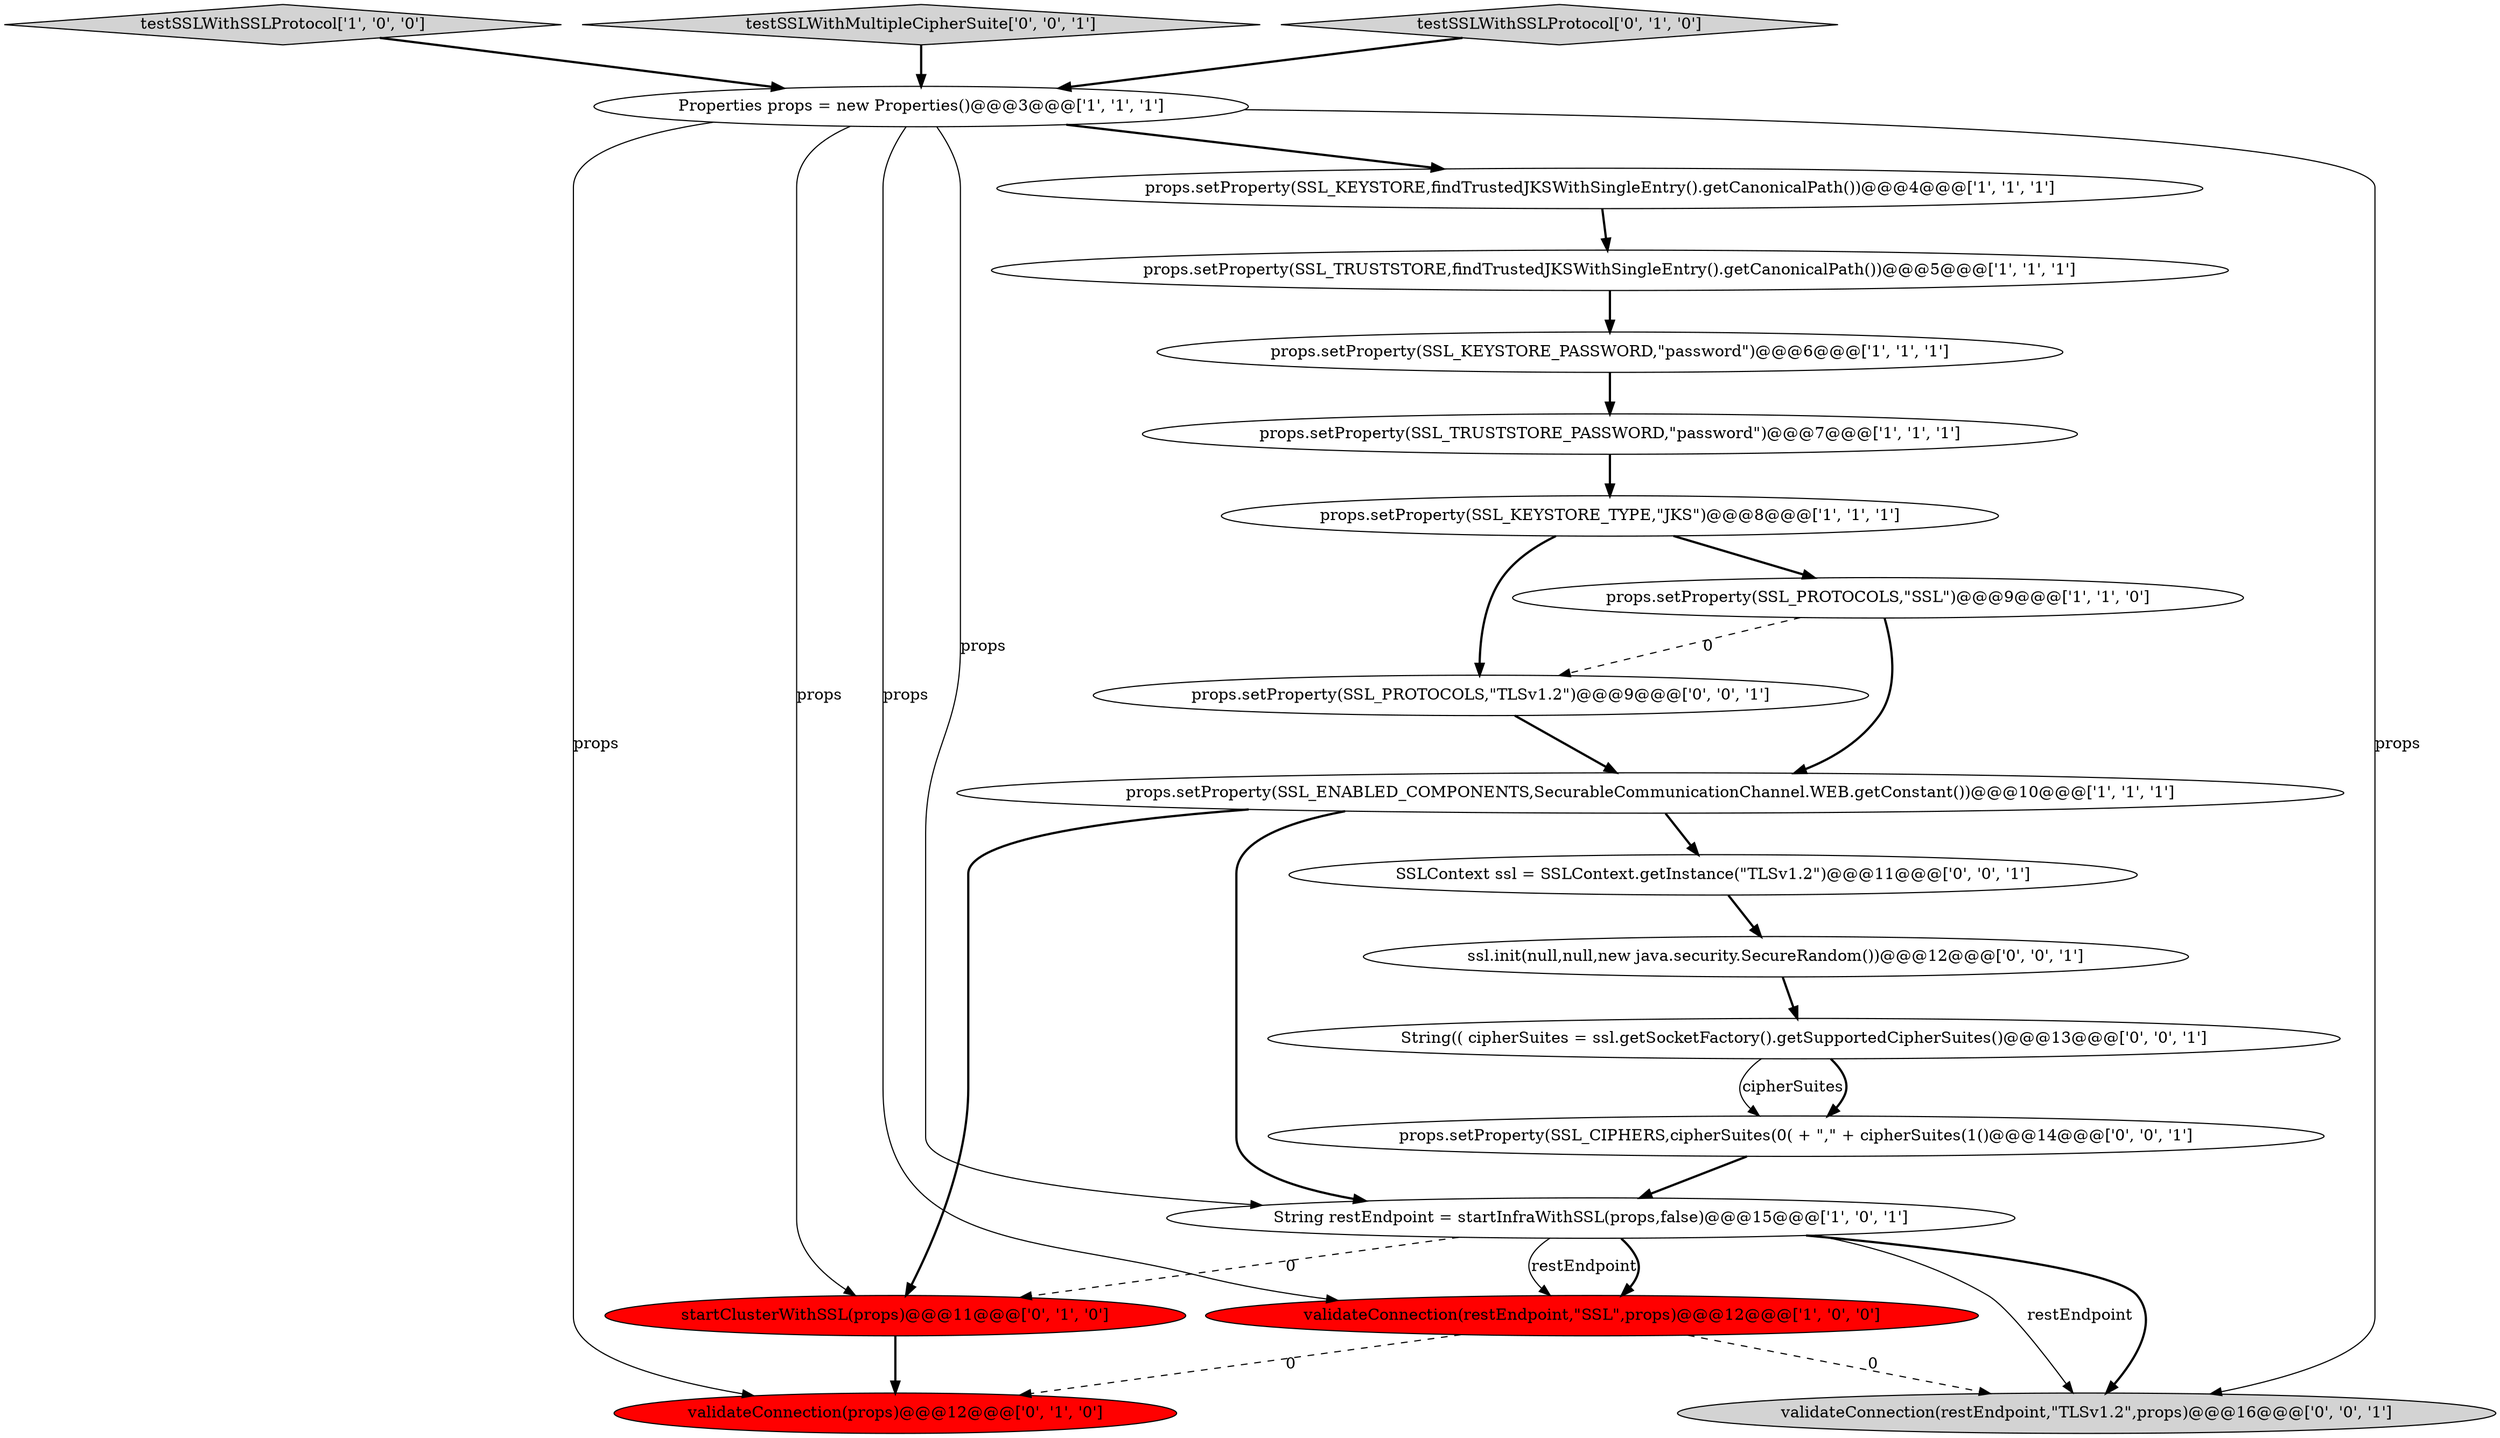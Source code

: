 digraph {
2 [style = filled, label = "Properties props = new Properties()@@@3@@@['1', '1', '1']", fillcolor = white, shape = ellipse image = "AAA0AAABBB1BBB"];
12 [style = filled, label = "startClusterWithSSL(props)@@@11@@@['0', '1', '0']", fillcolor = red, shape = ellipse image = "AAA1AAABBB2BBB"];
6 [style = filled, label = "testSSLWithSSLProtocol['1', '0', '0']", fillcolor = lightgray, shape = diamond image = "AAA0AAABBB1BBB"];
9 [style = filled, label = "props.setProperty(SSL_ENABLED_COMPONENTS,SecurableCommunicationChannel.WEB.getConstant())@@@10@@@['1', '1', '1']", fillcolor = white, shape = ellipse image = "AAA0AAABBB1BBB"];
11 [style = filled, label = "validateConnection(props)@@@12@@@['0', '1', '0']", fillcolor = red, shape = ellipse image = "AAA1AAABBB2BBB"];
8 [style = filled, label = "props.setProperty(SSL_KEYSTORE_PASSWORD,\"password\")@@@6@@@['1', '1', '1']", fillcolor = white, shape = ellipse image = "AAA0AAABBB1BBB"];
17 [style = filled, label = "testSSLWithMultipleCipherSuite['0', '0', '1']", fillcolor = lightgray, shape = diamond image = "AAA0AAABBB3BBB"];
7 [style = filled, label = "props.setProperty(SSL_TRUSTSTORE_PASSWORD,\"password\")@@@7@@@['1', '1', '1']", fillcolor = white, shape = ellipse image = "AAA0AAABBB1BBB"];
13 [style = filled, label = "testSSLWithSSLProtocol['0', '1', '0']", fillcolor = lightgray, shape = diamond image = "AAA0AAABBB2BBB"];
14 [style = filled, label = "SSLContext ssl = SSLContext.getInstance(\"TLSv1.2\")@@@11@@@['0', '0', '1']", fillcolor = white, shape = ellipse image = "AAA0AAABBB3BBB"];
4 [style = filled, label = "props.setProperty(SSL_KEYSTORE,findTrustedJKSWithSingleEntry().getCanonicalPath())@@@4@@@['1', '1', '1']", fillcolor = white, shape = ellipse image = "AAA0AAABBB1BBB"];
1 [style = filled, label = "validateConnection(restEndpoint,\"SSL\",props)@@@12@@@['1', '0', '0']", fillcolor = red, shape = ellipse image = "AAA1AAABBB1BBB"];
3 [style = filled, label = "props.setProperty(SSL_TRUSTSTORE,findTrustedJKSWithSingleEntry().getCanonicalPath())@@@5@@@['1', '1', '1']", fillcolor = white, shape = ellipse image = "AAA0AAABBB1BBB"];
10 [style = filled, label = "String restEndpoint = startInfraWithSSL(props,false)@@@15@@@['1', '0', '1']", fillcolor = white, shape = ellipse image = "AAA0AAABBB1BBB"];
18 [style = filled, label = "props.setProperty(SSL_PROTOCOLS,\"TLSv1.2\")@@@9@@@['0', '0', '1']", fillcolor = white, shape = ellipse image = "AAA0AAABBB3BBB"];
19 [style = filled, label = "String(( cipherSuites = ssl.getSocketFactory().getSupportedCipherSuites()@@@13@@@['0', '0', '1']", fillcolor = white, shape = ellipse image = "AAA0AAABBB3BBB"];
20 [style = filled, label = "validateConnection(restEndpoint,\"TLSv1.2\",props)@@@16@@@['0', '0', '1']", fillcolor = lightgray, shape = ellipse image = "AAA0AAABBB3BBB"];
15 [style = filled, label = "props.setProperty(SSL_CIPHERS,cipherSuites(0( + \",\" + cipherSuites(1()@@@14@@@['0', '0', '1']", fillcolor = white, shape = ellipse image = "AAA0AAABBB3BBB"];
5 [style = filled, label = "props.setProperty(SSL_KEYSTORE_TYPE,\"JKS\")@@@8@@@['1', '1', '1']", fillcolor = white, shape = ellipse image = "AAA0AAABBB1BBB"];
0 [style = filled, label = "props.setProperty(SSL_PROTOCOLS,\"SSL\")@@@9@@@['1', '1', '0']", fillcolor = white, shape = ellipse image = "AAA0AAABBB1BBB"];
16 [style = filled, label = "ssl.init(null,null,new java.security.SecureRandom())@@@12@@@['0', '0', '1']", fillcolor = white, shape = ellipse image = "AAA0AAABBB3BBB"];
14->16 [style = bold, label=""];
4->3 [style = bold, label=""];
19->15 [style = solid, label="cipherSuites"];
10->20 [style = solid, label="restEndpoint"];
0->9 [style = bold, label=""];
10->20 [style = bold, label=""];
15->10 [style = bold, label=""];
12->11 [style = bold, label=""];
10->12 [style = dashed, label="0"];
5->18 [style = bold, label=""];
9->10 [style = bold, label=""];
16->19 [style = bold, label=""];
2->10 [style = solid, label="props"];
2->4 [style = bold, label=""];
8->7 [style = bold, label=""];
6->2 [style = bold, label=""];
1->20 [style = dashed, label="0"];
7->5 [style = bold, label=""];
2->12 [style = solid, label="props"];
17->2 [style = bold, label=""];
5->0 [style = bold, label=""];
2->1 [style = solid, label="props"];
10->1 [style = solid, label="restEndpoint"];
1->11 [style = dashed, label="0"];
3->8 [style = bold, label=""];
18->9 [style = bold, label=""];
9->14 [style = bold, label=""];
2->11 [style = solid, label="props"];
0->18 [style = dashed, label="0"];
9->12 [style = bold, label=""];
2->20 [style = solid, label="props"];
19->15 [style = bold, label=""];
10->1 [style = bold, label=""];
13->2 [style = bold, label=""];
}
